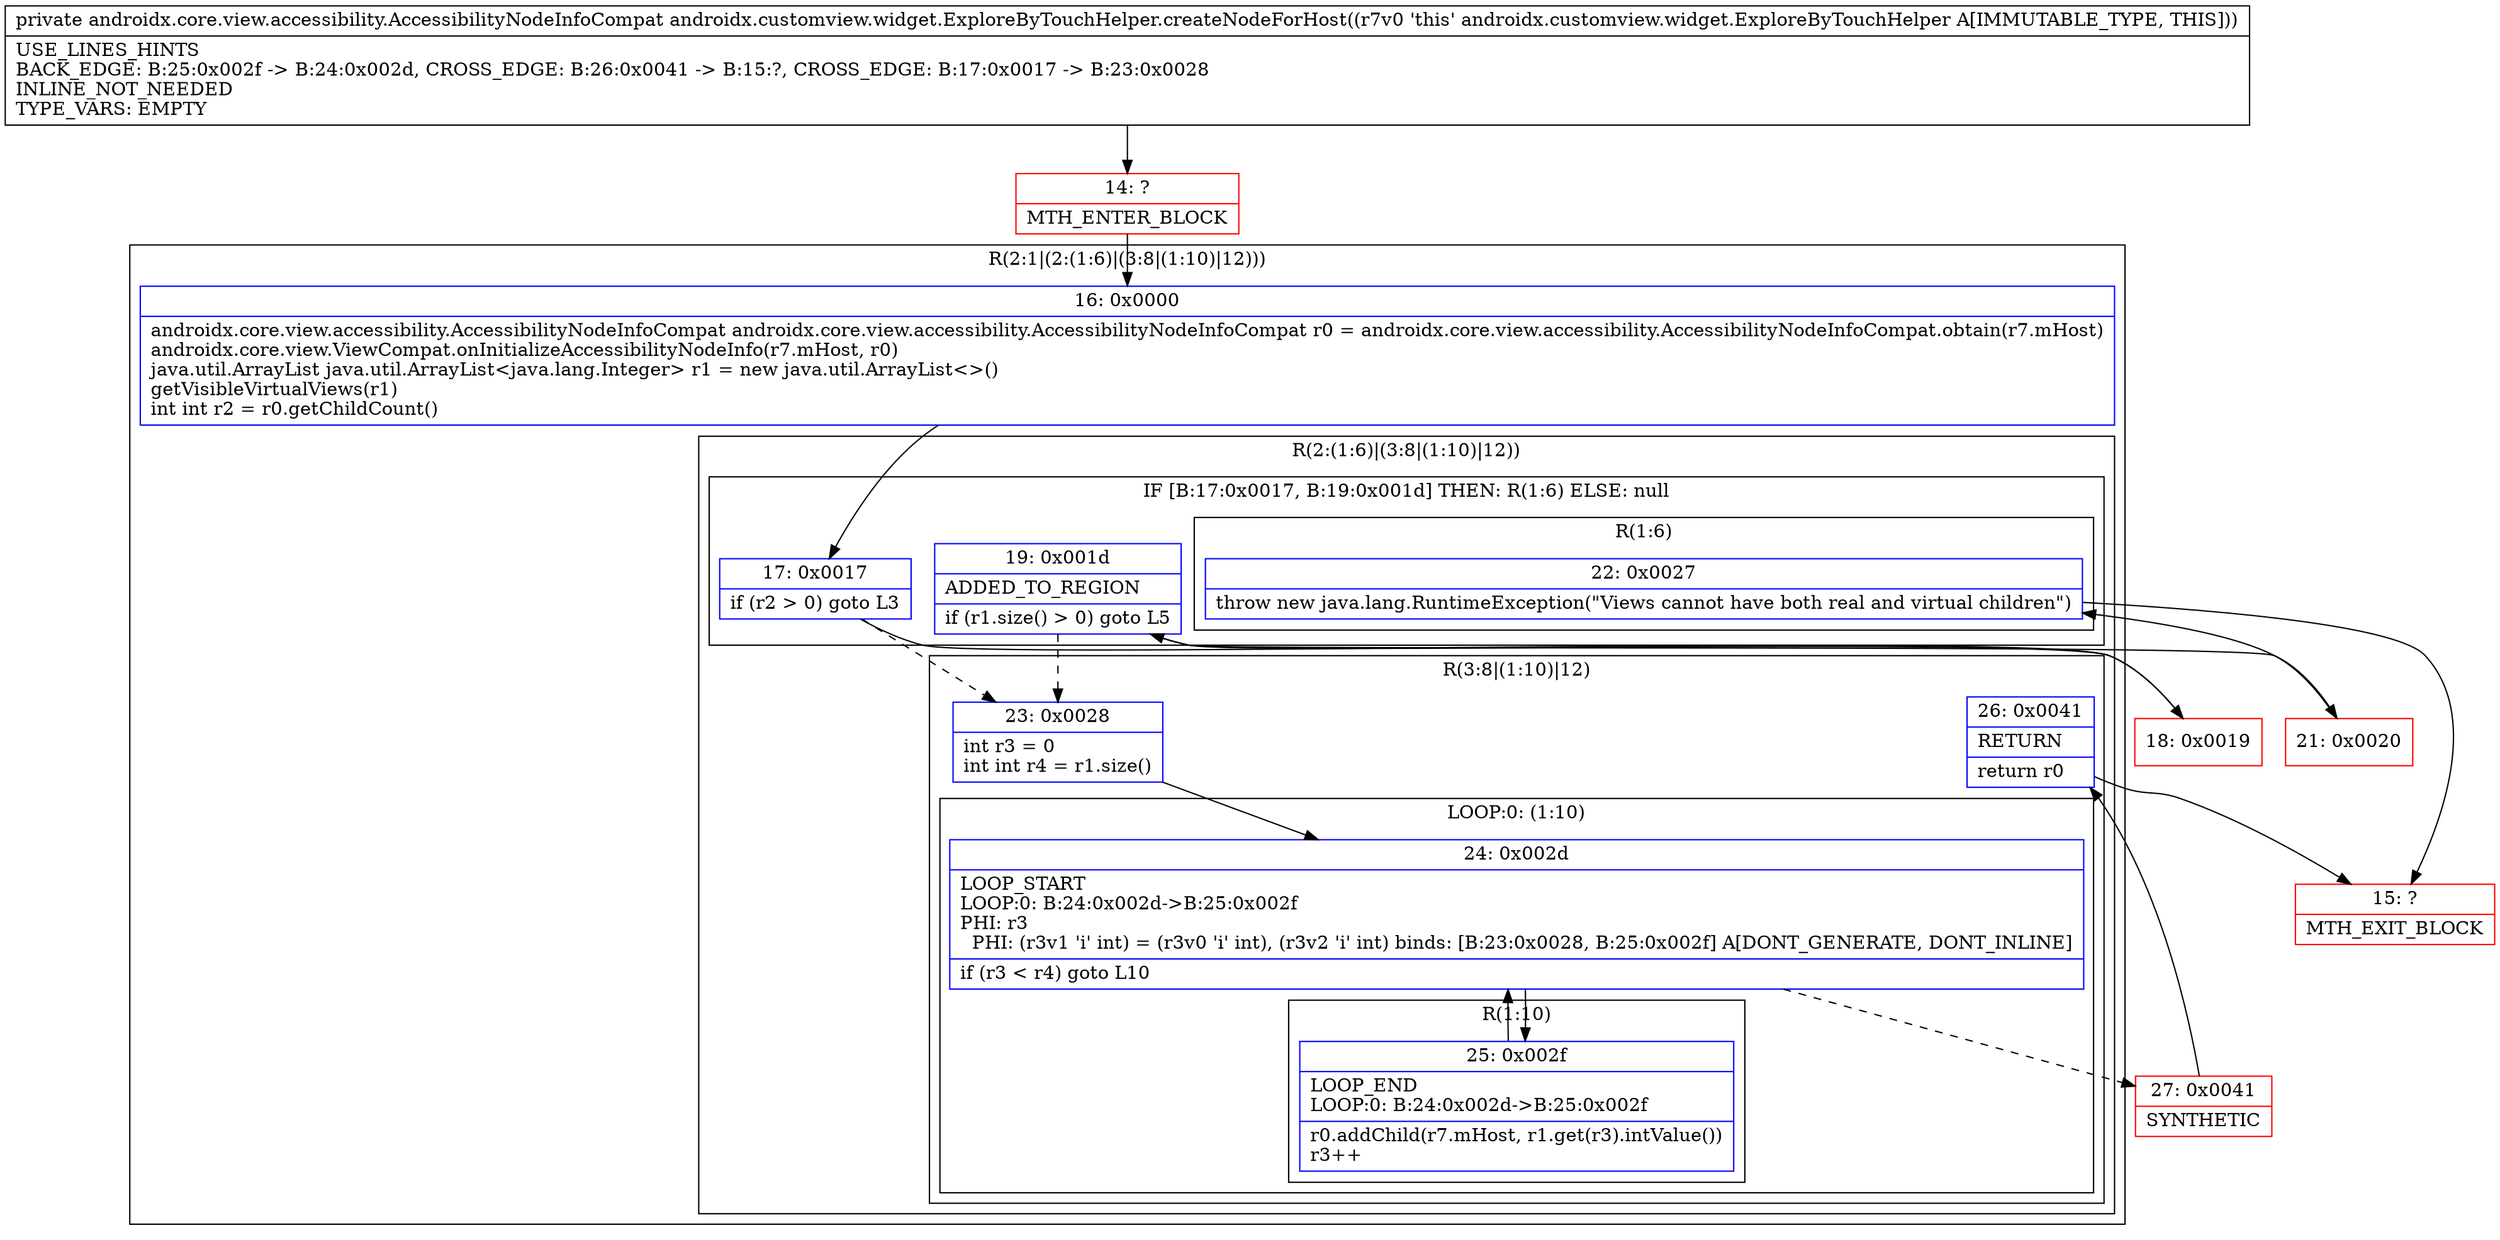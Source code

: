 digraph "CFG forandroidx.customview.widget.ExploreByTouchHelper.createNodeForHost()Landroidx\/core\/view\/accessibility\/AccessibilityNodeInfoCompat;" {
subgraph cluster_Region_2072703749 {
label = "R(2:1|(2:(1:6)|(3:8|(1:10)|12)))";
node [shape=record,color=blue];
Node_16 [shape=record,label="{16\:\ 0x0000|androidx.core.view.accessibility.AccessibilityNodeInfoCompat androidx.core.view.accessibility.AccessibilityNodeInfoCompat r0 = androidx.core.view.accessibility.AccessibilityNodeInfoCompat.obtain(r7.mHost)\landroidx.core.view.ViewCompat.onInitializeAccessibilityNodeInfo(r7.mHost, r0)\ljava.util.ArrayList java.util.ArrayList\<java.lang.Integer\> r1 = new java.util.ArrayList\<\>()\lgetVisibleVirtualViews(r1)\lint int r2 = r0.getChildCount()\l}"];
subgraph cluster_Region_3687972 {
label = "R(2:(1:6)|(3:8|(1:10)|12))";
node [shape=record,color=blue];
subgraph cluster_IfRegion_1709030467 {
label = "IF [B:17:0x0017, B:19:0x001d] THEN: R(1:6) ELSE: null";
node [shape=record,color=blue];
Node_17 [shape=record,label="{17\:\ 0x0017|if (r2 \> 0) goto L3\l}"];
Node_19 [shape=record,label="{19\:\ 0x001d|ADDED_TO_REGION\l|if (r1.size() \> 0) goto L5\l}"];
subgraph cluster_Region_112093735 {
label = "R(1:6)";
node [shape=record,color=blue];
Node_22 [shape=record,label="{22\:\ 0x0027|throw new java.lang.RuntimeException(\"Views cannot have both real and virtual children\")\l}"];
}
}
subgraph cluster_Region_1231657537 {
label = "R(3:8|(1:10)|12)";
node [shape=record,color=blue];
Node_23 [shape=record,label="{23\:\ 0x0028|int r3 = 0\lint int r4 = r1.size()\l}"];
subgraph cluster_LoopRegion_1239640358 {
label = "LOOP:0: (1:10)";
node [shape=record,color=blue];
Node_24 [shape=record,label="{24\:\ 0x002d|LOOP_START\lLOOP:0: B:24:0x002d\-\>B:25:0x002f\lPHI: r3 \l  PHI: (r3v1 'i' int) = (r3v0 'i' int), (r3v2 'i' int) binds: [B:23:0x0028, B:25:0x002f] A[DONT_GENERATE, DONT_INLINE]\l|if (r3 \< r4) goto L10\l}"];
subgraph cluster_Region_1555547614 {
label = "R(1:10)";
node [shape=record,color=blue];
Node_25 [shape=record,label="{25\:\ 0x002f|LOOP_END\lLOOP:0: B:24:0x002d\-\>B:25:0x002f\l|r0.addChild(r7.mHost, r1.get(r3).intValue())\lr3++\l}"];
}
}
Node_26 [shape=record,label="{26\:\ 0x0041|RETURN\l|return r0\l}"];
}
}
}
Node_14 [shape=record,color=red,label="{14\:\ ?|MTH_ENTER_BLOCK\l}"];
Node_18 [shape=record,color=red,label="{18\:\ 0x0019}"];
Node_21 [shape=record,color=red,label="{21\:\ 0x0020}"];
Node_15 [shape=record,color=red,label="{15\:\ ?|MTH_EXIT_BLOCK\l}"];
Node_27 [shape=record,color=red,label="{27\:\ 0x0041|SYNTHETIC\l}"];
MethodNode[shape=record,label="{private androidx.core.view.accessibility.AccessibilityNodeInfoCompat androidx.customview.widget.ExploreByTouchHelper.createNodeForHost((r7v0 'this' androidx.customview.widget.ExploreByTouchHelper A[IMMUTABLE_TYPE, THIS]))  | USE_LINES_HINTS\lBACK_EDGE: B:25:0x002f \-\> B:24:0x002d, CROSS_EDGE: B:26:0x0041 \-\> B:15:?, CROSS_EDGE: B:17:0x0017 \-\> B:23:0x0028\lINLINE_NOT_NEEDED\lTYPE_VARS: EMPTY\l}"];
MethodNode -> Node_14;Node_16 -> Node_17;
Node_17 -> Node_18;
Node_17 -> Node_23[style=dashed];
Node_19 -> Node_21;
Node_19 -> Node_23[style=dashed];
Node_22 -> Node_15;
Node_23 -> Node_24;
Node_24 -> Node_25;
Node_24 -> Node_27[style=dashed];
Node_25 -> Node_24;
Node_26 -> Node_15;
Node_14 -> Node_16;
Node_18 -> Node_19;
Node_21 -> Node_22;
Node_27 -> Node_26;
}

